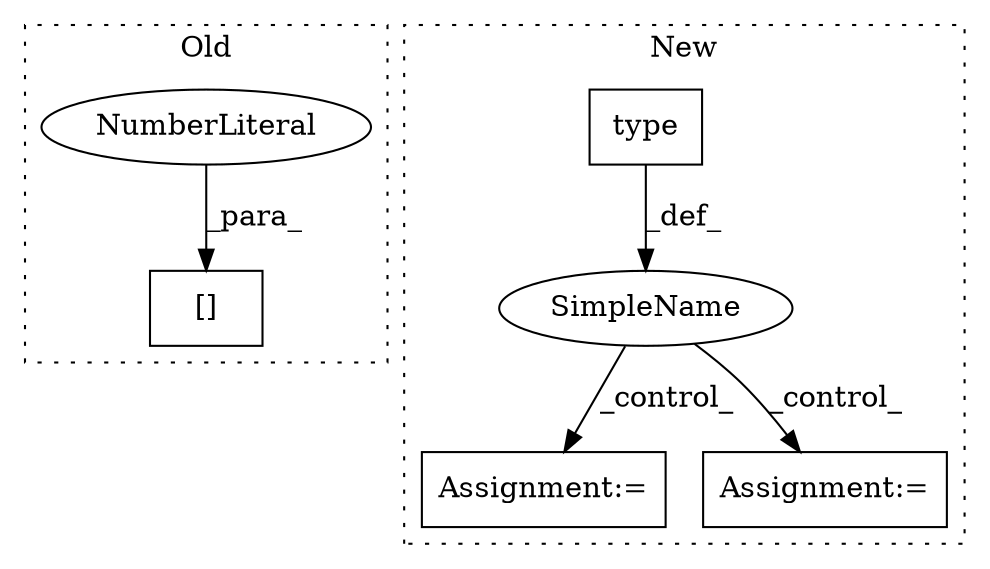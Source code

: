 digraph G {
subgraph cluster0 {
1 [label="[]" a="2" s="606,624" l="17,1" shape="box"];
3 [label="NumberLiteral" a="34" s="623" l="1" shape="ellipse"];
label = "Old";
style="dotted";
}
subgraph cluster1 {
2 [label="type" a="32" s="497,516" l="5,1" shape="box"];
4 [label="Assignment:=" a="7" s="757,853" l="53,2" shape="box"];
5 [label="Assignment:=" a="7" s="1034" l="1" shape="box"];
6 [label="SimpleName" a="42" s="" l="" shape="ellipse"];
label = "New";
style="dotted";
}
2 -> 6 [label="_def_"];
3 -> 1 [label="_para_"];
6 -> 5 [label="_control_"];
6 -> 4 [label="_control_"];
}